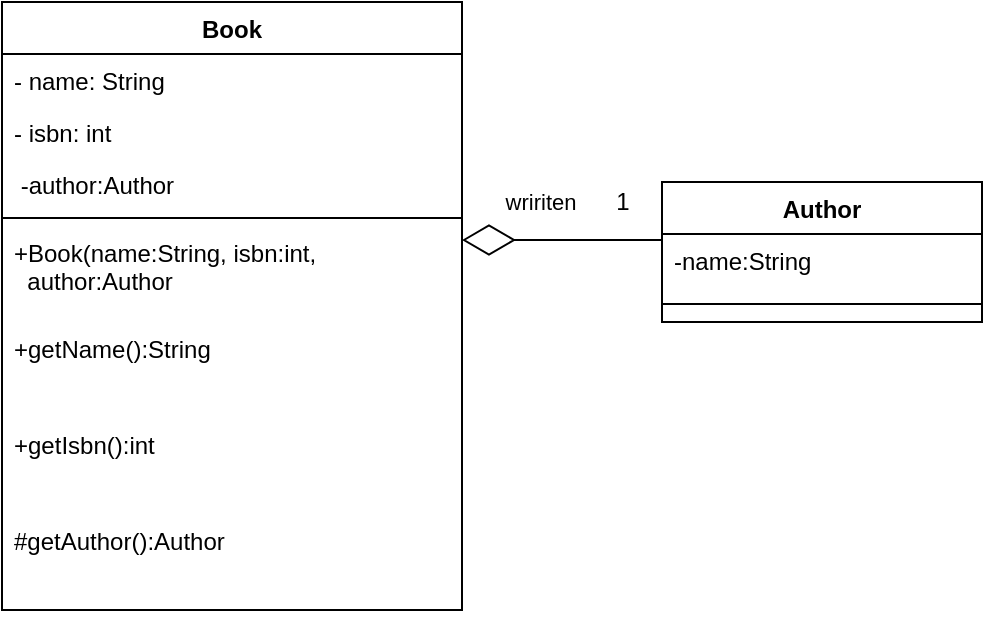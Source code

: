 <mxfile version="13.8.0" type="github">
  <diagram id="C5RBs43oDa-KdzZeNtuy" name="Page-1">
    <mxGraphModel dx="509" dy="547" grid="1" gridSize="10" guides="1" tooltips="1" connect="1" arrows="1" fold="1" page="1" pageScale="1" pageWidth="827" pageHeight="1169" math="0" shadow="0">
      <root>
        <mxCell id="WIyWlLk6GJQsqaUBKTNV-0" />
        <mxCell id="WIyWlLk6GJQsqaUBKTNV-1" parent="WIyWlLk6GJQsqaUBKTNV-0" />
        <mxCell id="JAxbqSNsIS45bvY0IYgA-0" value="Book" style="swimlane;fontStyle=1;align=center;verticalAlign=top;childLayout=stackLayout;horizontal=1;startSize=26;horizontalStack=0;resizeParent=1;resizeParentMax=0;resizeLast=0;collapsible=1;marginBottom=0;" vertex="1" parent="WIyWlLk6GJQsqaUBKTNV-1">
          <mxGeometry x="40" y="300" width="230" height="304" as="geometry" />
        </mxCell>
        <mxCell id="JAxbqSNsIS45bvY0IYgA-1" value="- name: String" style="text;strokeColor=none;fillColor=none;align=left;verticalAlign=top;spacingLeft=4;spacingRight=4;overflow=hidden;rotatable=0;points=[[0,0.5],[1,0.5]];portConstraint=eastwest;" vertex="1" parent="JAxbqSNsIS45bvY0IYgA-0">
          <mxGeometry y="26" width="230" height="26" as="geometry" />
        </mxCell>
        <mxCell id="JAxbqSNsIS45bvY0IYgA-2" value="- isbn: int" style="text;strokeColor=none;fillColor=none;align=left;verticalAlign=top;spacingLeft=4;spacingRight=4;overflow=hidden;rotatable=0;points=[[0,0.5],[1,0.5]];portConstraint=eastwest;" vertex="1" parent="JAxbqSNsIS45bvY0IYgA-0">
          <mxGeometry y="52" width="230" height="26" as="geometry" />
        </mxCell>
        <mxCell id="JAxbqSNsIS45bvY0IYgA-3" value=" -author:Author" style="text;strokeColor=none;fillColor=none;align=left;verticalAlign=top;spacingLeft=4;spacingRight=4;overflow=hidden;rotatable=0;points=[[0,0.5],[1,0.5]];portConstraint=eastwest;" vertex="1" parent="JAxbqSNsIS45bvY0IYgA-0">
          <mxGeometry y="78" width="230" height="26" as="geometry" />
        </mxCell>
        <mxCell id="JAxbqSNsIS45bvY0IYgA-4" value="" style="line;strokeWidth=1;fillColor=none;align=left;verticalAlign=middle;spacingTop=-1;spacingLeft=3;spacingRight=3;rotatable=0;labelPosition=right;points=[];portConstraint=eastwest;" vertex="1" parent="JAxbqSNsIS45bvY0IYgA-0">
          <mxGeometry y="104" width="230" height="8" as="geometry" />
        </mxCell>
        <mxCell id="JAxbqSNsIS45bvY0IYgA-5" value="+Book(name:String, isbn:int, &#xa;  author:Author" style="text;strokeColor=none;fillColor=none;align=left;verticalAlign=top;spacingLeft=4;spacingRight=4;overflow=hidden;rotatable=0;points=[[0,0.5],[1,0.5]];portConstraint=eastwest;" vertex="1" parent="JAxbqSNsIS45bvY0IYgA-0">
          <mxGeometry y="112" width="230" height="48" as="geometry" />
        </mxCell>
        <mxCell id="JAxbqSNsIS45bvY0IYgA-6" value="+getName():String" style="text;strokeColor=none;fillColor=none;align=left;verticalAlign=top;spacingLeft=4;spacingRight=4;overflow=hidden;rotatable=0;points=[[0,0.5],[1,0.5]];portConstraint=eastwest;" vertex="1" parent="JAxbqSNsIS45bvY0IYgA-0">
          <mxGeometry y="160" width="230" height="48" as="geometry" />
        </mxCell>
        <mxCell id="JAxbqSNsIS45bvY0IYgA-7" value="+getIsbn():int" style="text;strokeColor=none;fillColor=none;align=left;verticalAlign=top;spacingLeft=4;spacingRight=4;overflow=hidden;rotatable=0;points=[[0,0.5],[1,0.5]];portConstraint=eastwest;" vertex="1" parent="JAxbqSNsIS45bvY0IYgA-0">
          <mxGeometry y="208" width="230" height="48" as="geometry" />
        </mxCell>
        <mxCell id="JAxbqSNsIS45bvY0IYgA-8" value="#getAuthor():Author" style="text;strokeColor=none;fillColor=none;align=left;verticalAlign=top;spacingLeft=4;spacingRight=4;overflow=hidden;rotatable=0;points=[[0,0.5],[1,0.5]];portConstraint=eastwest;" vertex="1" parent="JAxbqSNsIS45bvY0IYgA-0">
          <mxGeometry y="256" width="230" height="48" as="geometry" />
        </mxCell>
        <mxCell id="JAxbqSNsIS45bvY0IYgA-9" value="" style="endArrow=diamondThin;endFill=0;endSize=24;html=1;" edge="1" parent="WIyWlLk6GJQsqaUBKTNV-1">
          <mxGeometry width="160" relative="1" as="geometry">
            <mxPoint x="370" y="419" as="sourcePoint" />
            <mxPoint x="270" y="419" as="targetPoint" />
          </mxGeometry>
        </mxCell>
        <mxCell id="JAxbqSNsIS45bvY0IYgA-10" value="wririten" style="edgeLabel;html=1;align=center;verticalAlign=middle;resizable=0;points=[];" vertex="1" connectable="0" parent="JAxbqSNsIS45bvY0IYgA-9">
          <mxGeometry x="0.228" y="-2" relative="1" as="geometry">
            <mxPoint y="-17" as="offset" />
          </mxGeometry>
        </mxCell>
        <mxCell id="JAxbqSNsIS45bvY0IYgA-11" value="Author" style="swimlane;fontStyle=1;align=center;verticalAlign=top;childLayout=stackLayout;horizontal=1;startSize=26;horizontalStack=0;resizeParent=1;resizeParentMax=0;resizeLast=0;collapsible=1;marginBottom=0;" vertex="1" parent="WIyWlLk6GJQsqaUBKTNV-1">
          <mxGeometry x="370" y="390" width="160" height="70" as="geometry" />
        </mxCell>
        <mxCell id="JAxbqSNsIS45bvY0IYgA-12" value="-name:String" style="text;strokeColor=none;fillColor=none;align=left;verticalAlign=top;spacingLeft=4;spacingRight=4;overflow=hidden;rotatable=0;points=[[0,0.5],[1,0.5]];portConstraint=eastwest;" vertex="1" parent="JAxbqSNsIS45bvY0IYgA-11">
          <mxGeometry y="26" width="160" height="26" as="geometry" />
        </mxCell>
        <mxCell id="JAxbqSNsIS45bvY0IYgA-13" value="" style="line;strokeWidth=1;fillColor=none;align=left;verticalAlign=middle;spacingTop=-1;spacingLeft=3;spacingRight=3;rotatable=0;labelPosition=right;points=[];portConstraint=eastwest;" vertex="1" parent="JAxbqSNsIS45bvY0IYgA-11">
          <mxGeometry y="52" width="160" height="18" as="geometry" />
        </mxCell>
        <mxCell id="JAxbqSNsIS45bvY0IYgA-14" value="1" style="text;html=1;align=center;verticalAlign=middle;resizable=0;points=[];autosize=1;" vertex="1" parent="WIyWlLk6GJQsqaUBKTNV-1">
          <mxGeometry x="340" y="390" width="20" height="20" as="geometry" />
        </mxCell>
      </root>
    </mxGraphModel>
  </diagram>
</mxfile>
